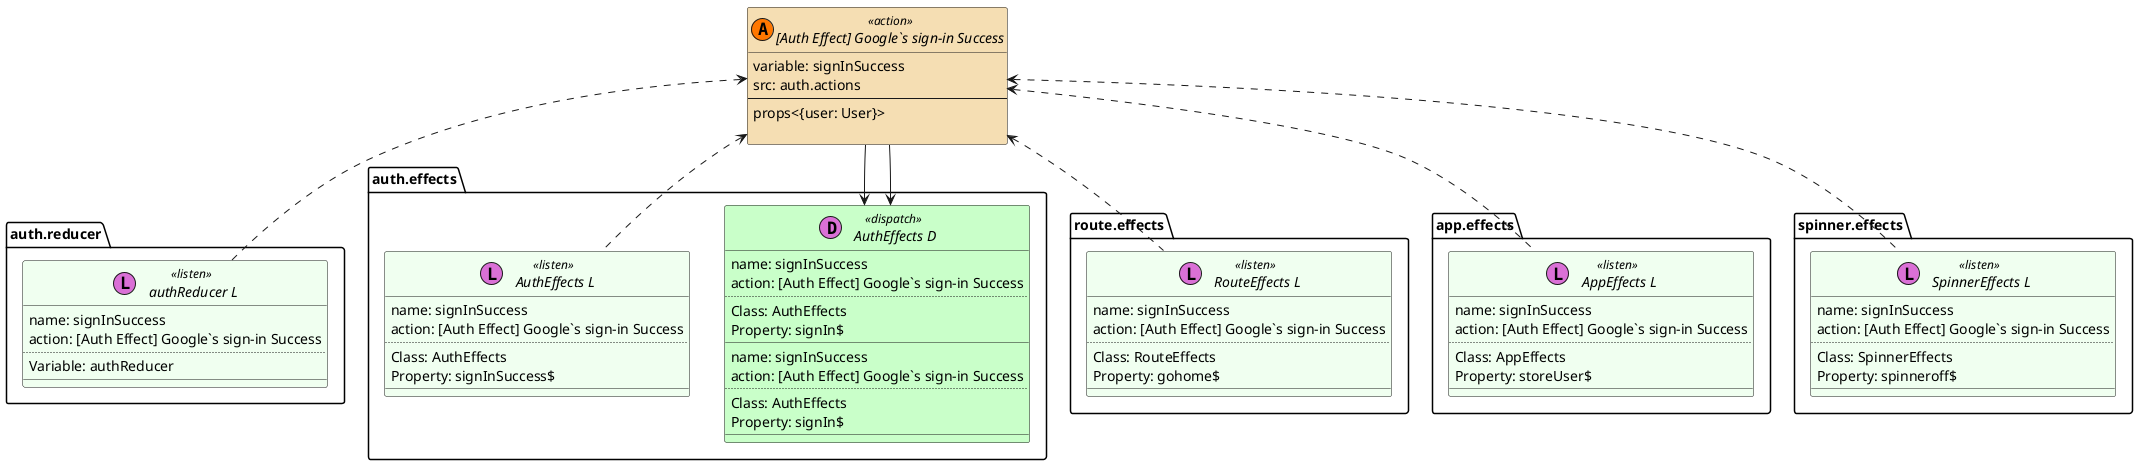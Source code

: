 @startuml [Auth Effect] Google`s sign-in Success

set namespaceSeparator ::
skinparam class {
    BackgroundColor<<listen>> HoneyDew
    BackgroundColor<<action>> Wheat
    BackgroundColor<<dispatch>> Technology
}

interface "[Auth Effect] Google`s sign-in Success" << (A,#FF7700) action >> {
            variable: signInSuccess
            src: auth.actions
            --
            props<{user: User}>

        }

        
interface "auth.reducer:: authReducer L" << (L,orchid) listen >> {
            name: signInSuccess
            action: [Auth Effect] Google`s sign-in Success
            ..
            Variable: authReducer
            __
        }
        "[Auth Effect] Google`s sign-in Success" <.down. "auth.reducer:: authReducer L"

interface "auth.effects:: AuthEffects D" << (D,orchid) dispatch >> {
            name: signInSuccess
            action: [Auth Effect] Google`s sign-in Success
            ..
            Class: AuthEffects
Property: signIn$
            __
        }
        "[Auth Effect] Google`s sign-in Success" -down-> "auth.effects:: AuthEffects D"

interface "auth.effects:: AuthEffects D" << (D,orchid) dispatch >> {
            name: signInSuccess
            action: [Auth Effect] Google`s sign-in Success
            ..
            Class: AuthEffects
Property: signIn$
            __
        }
        "[Auth Effect] Google`s sign-in Success" -down-> "auth.effects:: AuthEffects D"

interface "auth.effects:: AuthEffects L" << (L,orchid) listen >> {
            name: signInSuccess
            action: [Auth Effect] Google`s sign-in Success
            ..
            Class: AuthEffects
Property: signInSuccess$
            __
        }
        "[Auth Effect] Google`s sign-in Success" <.down. "auth.effects:: AuthEffects L"

interface "route.effects:: RouteEffects L" << (L,orchid) listen >> {
            name: signInSuccess
            action: [Auth Effect] Google`s sign-in Success
            ..
            Class: RouteEffects
Property: gohome$
            __
        }
        "[Auth Effect] Google`s sign-in Success" <.down. "route.effects:: RouteEffects L"

interface "app.effects:: AppEffects L" << (L,orchid) listen >> {
            name: signInSuccess
            action: [Auth Effect] Google`s sign-in Success
            ..
            Class: AppEffects
Property: storeUser$
            __
        }
        "[Auth Effect] Google`s sign-in Success" <.down. "app.effects:: AppEffects L"

interface "spinner.effects:: SpinnerEffects L" << (L,orchid) listen >> {
            name: signInSuccess
            action: [Auth Effect] Google`s sign-in Success
            ..
            Class: SpinnerEffects
Property: spinneroff$
            __
        }
        "[Auth Effect] Google`s sign-in Success" <.down. "spinner.effects:: SpinnerEffects L"
 

@enduml